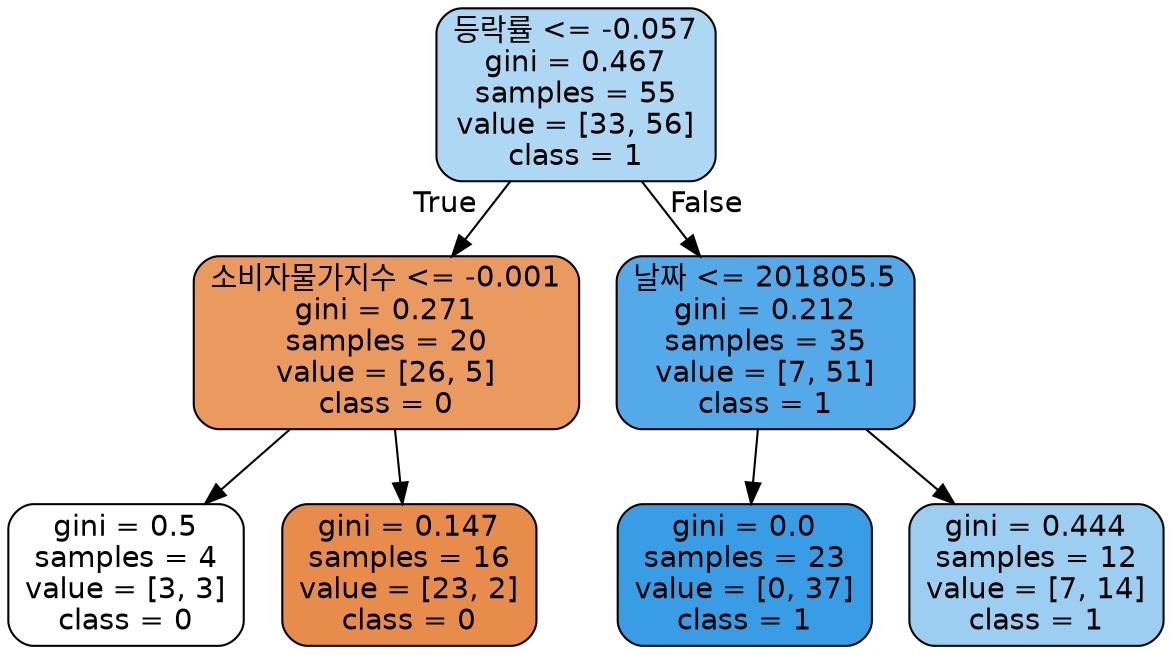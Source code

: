 digraph Tree {
node [shape=box, style="filled, rounded", color="black", fontname="helvetica"] ;
edge [fontname="helvetica"] ;
0 [label="등락률 <= -0.057\ngini = 0.467\nsamples = 55\nvalue = [33, 56]\nclass = 1", fillcolor="#aed7f4"] ;
1 [label="소비자물가지수 <= -0.001\ngini = 0.271\nsamples = 20\nvalue = [26, 5]\nclass = 0", fillcolor="#ea995f"] ;
0 -> 1 [labeldistance=2.5, labelangle=45, headlabel="True"] ;
2 [label="gini = 0.5\nsamples = 4\nvalue = [3, 3]\nclass = 0", fillcolor="#ffffff"] ;
1 -> 2 ;
3 [label="gini = 0.147\nsamples = 16\nvalue = [23, 2]\nclass = 0", fillcolor="#e78c4a"] ;
1 -> 3 ;
4 [label="날짜 <= 201805.5\ngini = 0.212\nsamples = 35\nvalue = [7, 51]\nclass = 1", fillcolor="#54aae9"] ;
0 -> 4 [labeldistance=2.5, labelangle=-45, headlabel="False"] ;
5 [label="gini = 0.0\nsamples = 23\nvalue = [0, 37]\nclass = 1", fillcolor="#399de5"] ;
4 -> 5 ;
6 [label="gini = 0.444\nsamples = 12\nvalue = [7, 14]\nclass = 1", fillcolor="#9ccef2"] ;
4 -> 6 ;
}